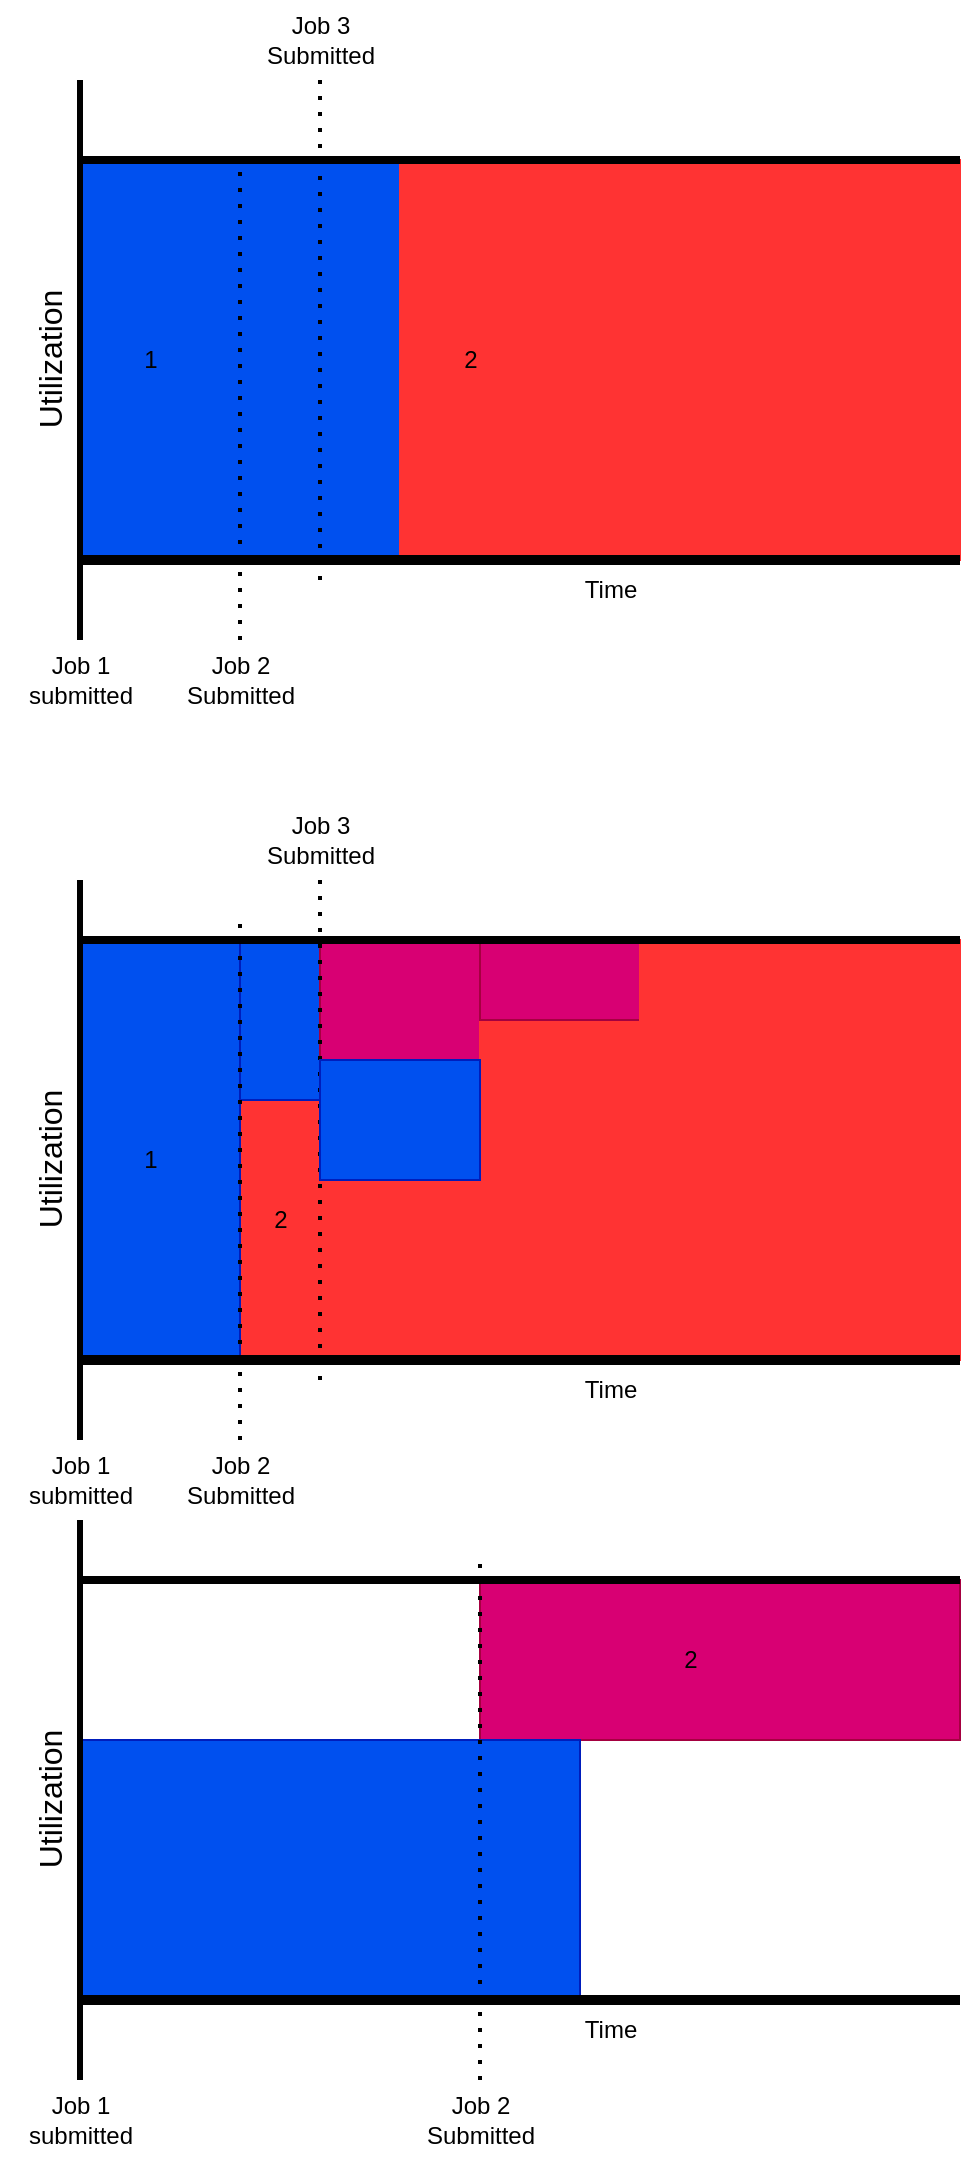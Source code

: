 <mxfile version="28.2.5">
  <diagram name="Page-1" id="hqjtlSOXu0J3TYVjxEZw">
    <mxGraphModel dx="1042" dy="583" grid="1" gridSize="10" guides="1" tooltips="1" connect="1" arrows="1" fold="1" page="1" pageScale="1" pageWidth="850" pageHeight="1100" math="0" shadow="0">
      <root>
        <mxCell id="0" />
        <mxCell id="1" parent="0" />
        <mxCell id="a4DN0tWLdunBfCbzzwAo-61" value="" style="rounded=0;whiteSpace=wrap;html=1;fillColor=#d80073;fontColor=#ffffff;strokeColor=#A50040;" vertex="1" parent="1">
          <mxGeometry x="320" y="790" width="240" height="80" as="geometry" />
        </mxCell>
        <mxCell id="a4DN0tWLdunBfCbzzwAo-59" value="" style="rounded=0;whiteSpace=wrap;html=1;fillColor=#0050ef;fontColor=#ffffff;strokeColor=#001DBC;" vertex="1" parent="1">
          <mxGeometry x="120" y="870" width="250" height="130" as="geometry" />
        </mxCell>
        <mxCell id="a4DN0tWLdunBfCbzzwAo-4" value="" style="rounded=0;whiteSpace=wrap;html=1;fillColor=#0050ef;fontColor=#ffffff;strokeColor=#001DBC;" vertex="1" parent="1">
          <mxGeometry x="120" y="80" width="160" height="200" as="geometry" />
        </mxCell>
        <mxCell id="a4DN0tWLdunBfCbzzwAo-15" value="" style="rounded=0;whiteSpace=wrap;html=1;fillColor=light-dark(#FF3333,#FF0000);fontColor=#ffffff;strokeColor=light-dark(#FF3333,#FF0000);" vertex="1" parent="1">
          <mxGeometry x="280" y="80" width="280" height="200" as="geometry" />
        </mxCell>
        <mxCell id="a4DN0tWLdunBfCbzzwAo-23" value="" style="rounded=0;whiteSpace=wrap;html=1;fillColor=light-dark(#FF3333,#FF0000);fontColor=#ffffff;strokeColor=light-dark(#FF3333,#FF0000);" vertex="1" parent="1">
          <mxGeometry x="200" y="550" width="40" height="130" as="geometry" />
        </mxCell>
        <mxCell id="a4DN0tWLdunBfCbzzwAo-19" value="" style="rounded=0;whiteSpace=wrap;html=1;fillColor=#0050ef;fontColor=#ffffff;strokeColor=#001DBC;" vertex="1" parent="1">
          <mxGeometry x="120" y="470" width="80" height="210" as="geometry" />
        </mxCell>
        <mxCell id="a4DN0tWLdunBfCbzzwAo-30" value="" style="rounded=0;whiteSpace=wrap;html=1;fillColor=#0050ef;fontColor=#ffffff;strokeColor=#001DBC;" vertex="1" parent="1">
          <mxGeometry x="200" y="470" width="40" height="80" as="geometry" />
        </mxCell>
        <mxCell id="a4DN0tWLdunBfCbzzwAo-32" value="" style="rounded=0;whiteSpace=wrap;html=1;fillColor=#d80073;fontColor=#ffffff;strokeColor=#A50040;" vertex="1" parent="1">
          <mxGeometry x="240" y="470" width="80" height="60" as="geometry" />
        </mxCell>
        <mxCell id="a4DN0tWLdunBfCbzzwAo-34" value="" style="rounded=0;whiteSpace=wrap;html=1;fillColor=light-dark(#FF3333,#FF0000);fontColor=#ffffff;strokeColor=light-dark(#FF3333,#FF0000);" vertex="1" parent="1">
          <mxGeometry x="320" y="510" width="80" height="170" as="geometry" />
        </mxCell>
        <mxCell id="a4DN0tWLdunBfCbzzwAo-31" value="" style="rounded=0;whiteSpace=wrap;html=1;fillColor=light-dark(#FF3333,#FF0000);fontColor=#ffffff;strokeColor=light-dark(#FF3333,#FF0000);" vertex="1" parent="1">
          <mxGeometry x="240" y="590" width="80" height="90" as="geometry" />
        </mxCell>
        <mxCell id="a4DN0tWLdunBfCbzzwAo-36" value="" style="rounded=0;whiteSpace=wrap;html=1;fillColor=#d80073;fontColor=#ffffff;strokeColor=#A50040;" vertex="1" parent="1">
          <mxGeometry x="320" y="470" width="80" height="40" as="geometry" />
        </mxCell>
        <mxCell id="a4DN0tWLdunBfCbzzwAo-35" value="" style="rounded=0;whiteSpace=wrap;html=1;fillColor=light-dark(#FF3333,#FF0000);fontColor=#ffffff;strokeColor=light-dark(#FF3333,#FF0000);" vertex="1" parent="1">
          <mxGeometry x="400" y="470" width="160" height="210" as="geometry" />
        </mxCell>
        <mxCell id="a4DN0tWLdunBfCbzzwAo-1" value="" style="endArrow=none;html=1;rounded=0;strokeWidth=3;" edge="1" parent="1">
          <mxGeometry width="50" height="50" relative="1" as="geometry">
            <mxPoint x="120" y="320" as="sourcePoint" />
            <mxPoint x="120" y="40" as="targetPoint" />
          </mxGeometry>
        </mxCell>
        <mxCell id="a4DN0tWLdunBfCbzzwAo-2" value="" style="endArrow=none;html=1;rounded=0;fontSize=11;strokeWidth=5;" edge="1" parent="1">
          <mxGeometry width="50" height="50" relative="1" as="geometry">
            <mxPoint x="120" y="280" as="sourcePoint" />
            <mxPoint x="560" y="280" as="targetPoint" />
          </mxGeometry>
        </mxCell>
        <mxCell id="a4DN0tWLdunBfCbzzwAo-3" value="" style="endArrow=none;html=1;rounded=0;strokeWidth=4;" edge="1" parent="1">
          <mxGeometry width="50" height="50" relative="1" as="geometry">
            <mxPoint x="120" y="80" as="sourcePoint" />
            <mxPoint x="560" y="80" as="targetPoint" />
          </mxGeometry>
        </mxCell>
        <mxCell id="a4DN0tWLdunBfCbzzwAo-6" value="" style="endArrow=none;dashed=1;html=1;dashPattern=1 3;strokeWidth=2;rounded=0;entryX=0.5;entryY=0;entryDx=0;entryDy=0;" edge="1" parent="1" target="a4DN0tWLdunBfCbzzwAo-4">
          <mxGeometry width="50" height="50" relative="1" as="geometry">
            <mxPoint x="200" y="320" as="sourcePoint" />
            <mxPoint x="410" y="120" as="targetPoint" />
          </mxGeometry>
        </mxCell>
        <mxCell id="a4DN0tWLdunBfCbzzwAo-7" value="&lt;font style=&quot;font-size: 16px;&quot;&gt;Utilization&lt;/font&gt;" style="text;html=1;align=center;verticalAlign=middle;resizable=0;points=[];autosize=1;strokeColor=none;fillColor=none;rotation=-90;" vertex="1" parent="1">
          <mxGeometry x="60" y="165" width="90" height="30" as="geometry" />
        </mxCell>
        <mxCell id="a4DN0tWLdunBfCbzzwAo-8" value="&lt;span style=&quot;color: light-dark(rgb(0, 0, 0), rgb(0, 0, 0));&quot;&gt;1&lt;/span&gt;" style="text;html=1;align=center;verticalAlign=middle;resizable=0;points=[];autosize=1;strokeColor=none;fillColor=none;" vertex="1" parent="1">
          <mxGeometry x="140" y="165" width="30" height="30" as="geometry" />
        </mxCell>
        <mxCell id="a4DN0tWLdunBfCbzzwAo-9" value="&lt;span style=&quot;color: light-dark(rgb(0, 0, 0), rgb(0, 0, 0));&quot;&gt;2&lt;/span&gt;" style="text;html=1;align=center;verticalAlign=middle;resizable=0;points=[];autosize=1;strokeColor=none;fillColor=none;" vertex="1" parent="1">
          <mxGeometry x="300" y="165" width="30" height="30" as="geometry" />
        </mxCell>
        <mxCell id="a4DN0tWLdunBfCbzzwAo-10" value="Time" style="text;html=1;align=center;verticalAlign=middle;resizable=0;points=[];autosize=1;strokeColor=none;fillColor=none;" vertex="1" parent="1">
          <mxGeometry x="360" y="280" width="50" height="30" as="geometry" />
        </mxCell>
        <mxCell id="a4DN0tWLdunBfCbzzwAo-11" value="&lt;div&gt;Job 1&lt;/div&gt;&lt;div&gt;submitted&lt;/div&gt;" style="text;html=1;align=center;verticalAlign=middle;resizable=0;points=[];autosize=1;strokeColor=none;fillColor=none;" vertex="1" parent="1">
          <mxGeometry x="80" y="320" width="80" height="40" as="geometry" />
        </mxCell>
        <mxCell id="a4DN0tWLdunBfCbzzwAo-12" value="&lt;div&gt;Job 2&lt;/div&gt;&lt;div&gt;Submitted&lt;/div&gt;" style="text;html=1;align=center;verticalAlign=middle;resizable=0;points=[];autosize=1;strokeColor=none;fillColor=none;" vertex="1" parent="1">
          <mxGeometry x="160" y="320" width="80" height="40" as="geometry" />
        </mxCell>
        <mxCell id="a4DN0tWLdunBfCbzzwAo-13" value="" style="endArrow=none;dashed=1;html=1;dashPattern=1 3;strokeWidth=2;rounded=0;" edge="1" parent="1">
          <mxGeometry width="50" height="50" relative="1" as="geometry">
            <mxPoint x="240" y="290" as="sourcePoint" />
            <mxPoint x="240" y="40" as="targetPoint" />
          </mxGeometry>
        </mxCell>
        <mxCell id="a4DN0tWLdunBfCbzzwAo-14" value="&lt;div&gt;Job 3&lt;/div&gt;&lt;div&gt;Submitted&lt;/div&gt;" style="text;html=1;align=center;verticalAlign=middle;resizable=0;points=[];autosize=1;strokeColor=none;fillColor=none;" vertex="1" parent="1">
          <mxGeometry x="200" width="80" height="40" as="geometry" />
        </mxCell>
        <mxCell id="a4DN0tWLdunBfCbzzwAo-16" value="" style="endArrow=none;html=1;rounded=0;strokeWidth=3;" edge="1" parent="1">
          <mxGeometry width="50" height="50" relative="1" as="geometry">
            <mxPoint x="120" y="720" as="sourcePoint" />
            <mxPoint x="120" y="440" as="targetPoint" />
          </mxGeometry>
        </mxCell>
        <mxCell id="a4DN0tWLdunBfCbzzwAo-17" value="" style="endArrow=none;html=1;rounded=0;fontSize=11;strokeWidth=5;" edge="1" parent="1">
          <mxGeometry width="50" height="50" relative="1" as="geometry">
            <mxPoint x="120" y="680" as="sourcePoint" />
            <mxPoint x="560" y="680" as="targetPoint" />
          </mxGeometry>
        </mxCell>
        <mxCell id="a4DN0tWLdunBfCbzzwAo-18" value="" style="endArrow=none;html=1;rounded=0;strokeWidth=4;" edge="1" parent="1">
          <mxGeometry width="50" height="50" relative="1" as="geometry">
            <mxPoint x="120" y="470" as="sourcePoint" />
            <mxPoint x="560" y="470" as="targetPoint" />
          </mxGeometry>
        </mxCell>
        <mxCell id="a4DN0tWLdunBfCbzzwAo-21" value="&lt;font style=&quot;font-size: 16px;&quot;&gt;Utilization&lt;/font&gt;" style="text;html=1;align=center;verticalAlign=middle;resizable=0;points=[];autosize=1;strokeColor=none;fillColor=none;rotation=-90;" vertex="1" parent="1">
          <mxGeometry x="60" y="565" width="90" height="30" as="geometry" />
        </mxCell>
        <mxCell id="a4DN0tWLdunBfCbzzwAo-22" value="&lt;span style=&quot;color: light-dark(rgb(0, 0, 0), rgb(0, 0, 0));&quot;&gt;1&lt;/span&gt;" style="text;html=1;align=center;verticalAlign=middle;resizable=0;points=[];autosize=1;strokeColor=none;fillColor=none;" vertex="1" parent="1">
          <mxGeometry x="140" y="565" width="30" height="30" as="geometry" />
        </mxCell>
        <mxCell id="a4DN0tWLdunBfCbzzwAo-24" value="&lt;span style=&quot;color: light-dark(rgb(0, 0, 0), rgb(0, 0, 0));&quot;&gt;2&lt;/span&gt;" style="text;html=1;align=center;verticalAlign=middle;resizable=0;points=[];autosize=1;strokeColor=none;fillColor=none;" vertex="1" parent="1">
          <mxGeometry x="205" y="595" width="30" height="30" as="geometry" />
        </mxCell>
        <mxCell id="a4DN0tWLdunBfCbzzwAo-25" value="Time" style="text;html=1;align=center;verticalAlign=middle;resizable=0;points=[];autosize=1;strokeColor=none;fillColor=none;" vertex="1" parent="1">
          <mxGeometry x="360" y="680" width="50" height="30" as="geometry" />
        </mxCell>
        <mxCell id="a4DN0tWLdunBfCbzzwAo-26" value="&lt;div&gt;Job 1&lt;/div&gt;&lt;div&gt;submitted&lt;/div&gt;" style="text;html=1;align=center;verticalAlign=middle;resizable=0;points=[];autosize=1;strokeColor=none;fillColor=none;" vertex="1" parent="1">
          <mxGeometry x="80" y="720" width="80" height="40" as="geometry" />
        </mxCell>
        <mxCell id="a4DN0tWLdunBfCbzzwAo-27" value="&lt;div&gt;Job 2&lt;/div&gt;&lt;div&gt;Submitted&lt;/div&gt;" style="text;html=1;align=center;verticalAlign=middle;resizable=0;points=[];autosize=1;strokeColor=none;fillColor=none;" vertex="1" parent="1">
          <mxGeometry x="160" y="720" width="80" height="40" as="geometry" />
        </mxCell>
        <mxCell id="a4DN0tWLdunBfCbzzwAo-29" value="&lt;div&gt;Job 3&lt;/div&gt;&lt;div&gt;Submitted&lt;/div&gt;" style="text;html=1;align=center;verticalAlign=middle;resizable=0;points=[];autosize=1;strokeColor=none;fillColor=none;" vertex="1" parent="1">
          <mxGeometry x="200" y="400" width="80" height="40" as="geometry" />
        </mxCell>
        <mxCell id="a4DN0tWLdunBfCbzzwAo-28" value="" style="endArrow=none;dashed=1;html=1;dashPattern=1 3;strokeWidth=2;rounded=0;" edge="1" parent="1">
          <mxGeometry width="50" height="50" relative="1" as="geometry">
            <mxPoint x="240" y="690" as="sourcePoint" />
            <mxPoint x="240" y="440" as="targetPoint" />
          </mxGeometry>
        </mxCell>
        <mxCell id="a4DN0tWLdunBfCbzzwAo-20" value="" style="endArrow=none;dashed=1;html=1;dashPattern=1 3;strokeWidth=2;rounded=0;" edge="1" parent="1">
          <mxGeometry width="50" height="50" relative="1" as="geometry">
            <mxPoint x="200" y="720" as="sourcePoint" />
            <mxPoint x="200" y="460" as="targetPoint" />
          </mxGeometry>
        </mxCell>
        <mxCell id="a4DN0tWLdunBfCbzzwAo-33" value="&lt;span style=&quot;color: light-dark(rgb(0, 0, 0), rgb(0, 0, 0));&quot;&gt;3&lt;/span&gt;" style="text;html=1;align=center;verticalAlign=middle;resizable=0;points=[];autosize=1;strokeColor=none;fillColor=none;" vertex="1" parent="1">
          <mxGeometry x="255" y="555" width="30" height="30" as="geometry" />
        </mxCell>
        <mxCell id="a4DN0tWLdunBfCbzzwAo-37" value="" style="endArrow=none;html=1;rounded=0;strokeWidth=3;" edge="1" parent="1">
          <mxGeometry width="50" height="50" relative="1" as="geometry">
            <mxPoint x="120" y="1040" as="sourcePoint" />
            <mxPoint x="120" y="760" as="targetPoint" />
          </mxGeometry>
        </mxCell>
        <mxCell id="a4DN0tWLdunBfCbzzwAo-38" value="" style="endArrow=none;html=1;rounded=0;fontSize=11;strokeWidth=5;" edge="1" parent="1">
          <mxGeometry width="50" height="50" relative="1" as="geometry">
            <mxPoint x="120" y="1000" as="sourcePoint" />
            <mxPoint x="560" y="1000" as="targetPoint" />
          </mxGeometry>
        </mxCell>
        <mxCell id="a4DN0tWLdunBfCbzzwAo-39" value="" style="endArrow=none;html=1;rounded=0;strokeWidth=4;" edge="1" parent="1">
          <mxGeometry width="50" height="50" relative="1" as="geometry">
            <mxPoint x="120" y="790" as="sourcePoint" />
            <mxPoint x="560" y="790" as="targetPoint" />
          </mxGeometry>
        </mxCell>
        <mxCell id="a4DN0tWLdunBfCbzzwAo-41" value="&lt;font style=&quot;font-size: 16px;&quot;&gt;Utilization&lt;/font&gt;" style="text;html=1;align=center;verticalAlign=middle;resizable=0;points=[];autosize=1;strokeColor=none;fillColor=none;rotation=-90;" vertex="1" parent="1">
          <mxGeometry x="60" y="885" width="90" height="30" as="geometry" />
        </mxCell>
        <mxCell id="a4DN0tWLdunBfCbzzwAo-45" value="Time" style="text;html=1;align=center;verticalAlign=middle;resizable=0;points=[];autosize=1;strokeColor=none;fillColor=none;" vertex="1" parent="1">
          <mxGeometry x="360" y="1000" width="50" height="30" as="geometry" />
        </mxCell>
        <mxCell id="a4DN0tWLdunBfCbzzwAo-46" value="&lt;div&gt;Job 1&lt;/div&gt;&lt;div&gt;submitted&lt;/div&gt;" style="text;html=1;align=center;verticalAlign=middle;resizable=0;points=[];autosize=1;strokeColor=none;fillColor=none;" vertex="1" parent="1">
          <mxGeometry x="80" y="1040" width="80" height="40" as="geometry" />
        </mxCell>
        <mxCell id="a4DN0tWLdunBfCbzzwAo-47" value="&lt;div&gt;Job 2&lt;/div&gt;&lt;div&gt;Submitted&lt;/div&gt;" style="text;html=1;align=center;verticalAlign=middle;resizable=0;points=[];autosize=1;strokeColor=none;fillColor=none;" vertex="1" parent="1">
          <mxGeometry x="280" y="1040" width="80" height="40" as="geometry" />
        </mxCell>
        <mxCell id="a4DN0tWLdunBfCbzzwAo-53" value="" style="endArrow=none;dashed=1;html=1;dashPattern=1 3;strokeWidth=2;rounded=0;" edge="1" parent="1">
          <mxGeometry width="50" height="50" relative="1" as="geometry">
            <mxPoint x="320" y="1040" as="sourcePoint" />
            <mxPoint x="320" y="780" as="targetPoint" />
          </mxGeometry>
        </mxCell>
        <mxCell id="a4DN0tWLdunBfCbzzwAo-58" value="" style="rounded=0;whiteSpace=wrap;html=1;fillColor=#0050ef;fontColor=#ffffff;strokeColor=#001DBC;" vertex="1" parent="1">
          <mxGeometry x="240" y="530" width="80" height="60" as="geometry" />
        </mxCell>
        <mxCell id="a4DN0tWLdunBfCbzzwAo-62" value="&lt;span style=&quot;color: light-dark(rgb(0, 0, 0), rgb(0, 0, 0));&quot;&gt;2&lt;/span&gt;" style="text;html=1;align=center;verticalAlign=middle;resizable=0;points=[];autosize=1;strokeColor=none;fillColor=none;" vertex="1" parent="1">
          <mxGeometry x="410" y="815" width="30" height="30" as="geometry" />
        </mxCell>
      </root>
    </mxGraphModel>
  </diagram>
</mxfile>
